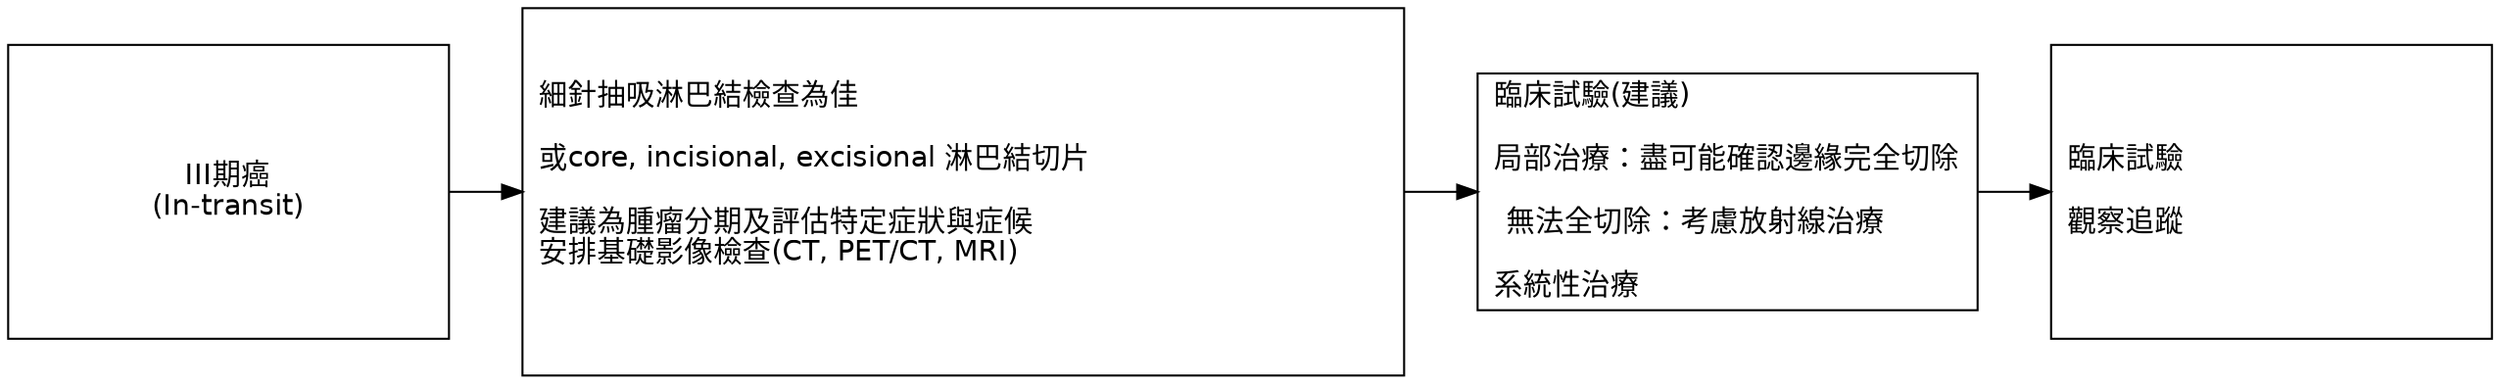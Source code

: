 digraph {
  graph [rankdir = LR; splines=ortho; overlap=true]
  node [shape = box, fontname = Helvetica]

#  T1->T2->T22->T3->T4 [style=invis]
#  T22 [style=invisible]
#  T1->
#  S3->S4 [style=invis]
#  Tx3->OP41->OP40 [style=invis]
  S3->W3->Tx3->FU3
#  Tx41->Tx42 [style=invis]
#  OP41->OP40 [style=invis]
#  S4->W4->Tx4->FU4

#  S4->W4->OP41->Tx41->Resi0->FU4
#                Tx41->Resi1->OP40
#                Tx42->M0->Tx421
#                Tx42->M1->OP40
#      W4->OP40->B1->OT4->FU41
#          OP40->B0->FU41


#  {rank = same; S3; S4}
#  {rank = same; W3; W4}
#  {rank = same; OP40; OP41}
#  {rank = same; Tx3; Tx41; B0; B1}
#  {rank = same; FU3; FU4; FU41}
#  {rank = same; Resi0; Resi1; OT4}
#  {rank = same; N0; N1}


#  T1 [label = "CLINICAL/\lPATHOLOGICAL STAGE\l"; width=2.5; shape=plaintext]
#  T2 [label = "WORKUP"; shape=plaintext]
#  T3 [label = "PRIMARY TREATMENT"; shape=plaintext]
#  T4 [label = "ADJUVANT TREATMENT"; shape=plaintext]

  S3 [label ="III期癌\n(In-transit)"; width=3; height=2]
#  S4 [label ="IV期癌\n(轉移)"; width=3; height=2]
  
  W3 [label = "細針抽吸淋巴結檢查為佳\l
或core, incisional, excisional 淋巴結切片\l
建議為腫瘤分期及評估特定症狀與症候\l安排基礎影像檢查(CT, PET/CT, MRI)\l\l"; 
height=2.5; width=6]
#  W4 [label = "若無已存組織可進行基因檢查，安排淋巴結細針抽吸或\l
#LDH\l
#BRAF 基因突變分析\l
#為腫瘤分期及評估特定症狀與症候安排基礎影像檢查\l(chest/abdominal/pelvic CT, PET/CT, brain MRI)\l"; 
#height=4; width=6]
#  W3 [label = "Discuss and consider sentinel node biopsy"]

  Tx3 [label = "臨床試驗(建議)\l
局部治療：盡可能確認邊緣完全切除\l
  無法全切除：考慮放射線治療\l
系統性治療\l"; 
height=1.5; width=2.5]
  FU3 [label = "臨床試驗\l
觀察追蹤\l"; width=3; height=2]

}
